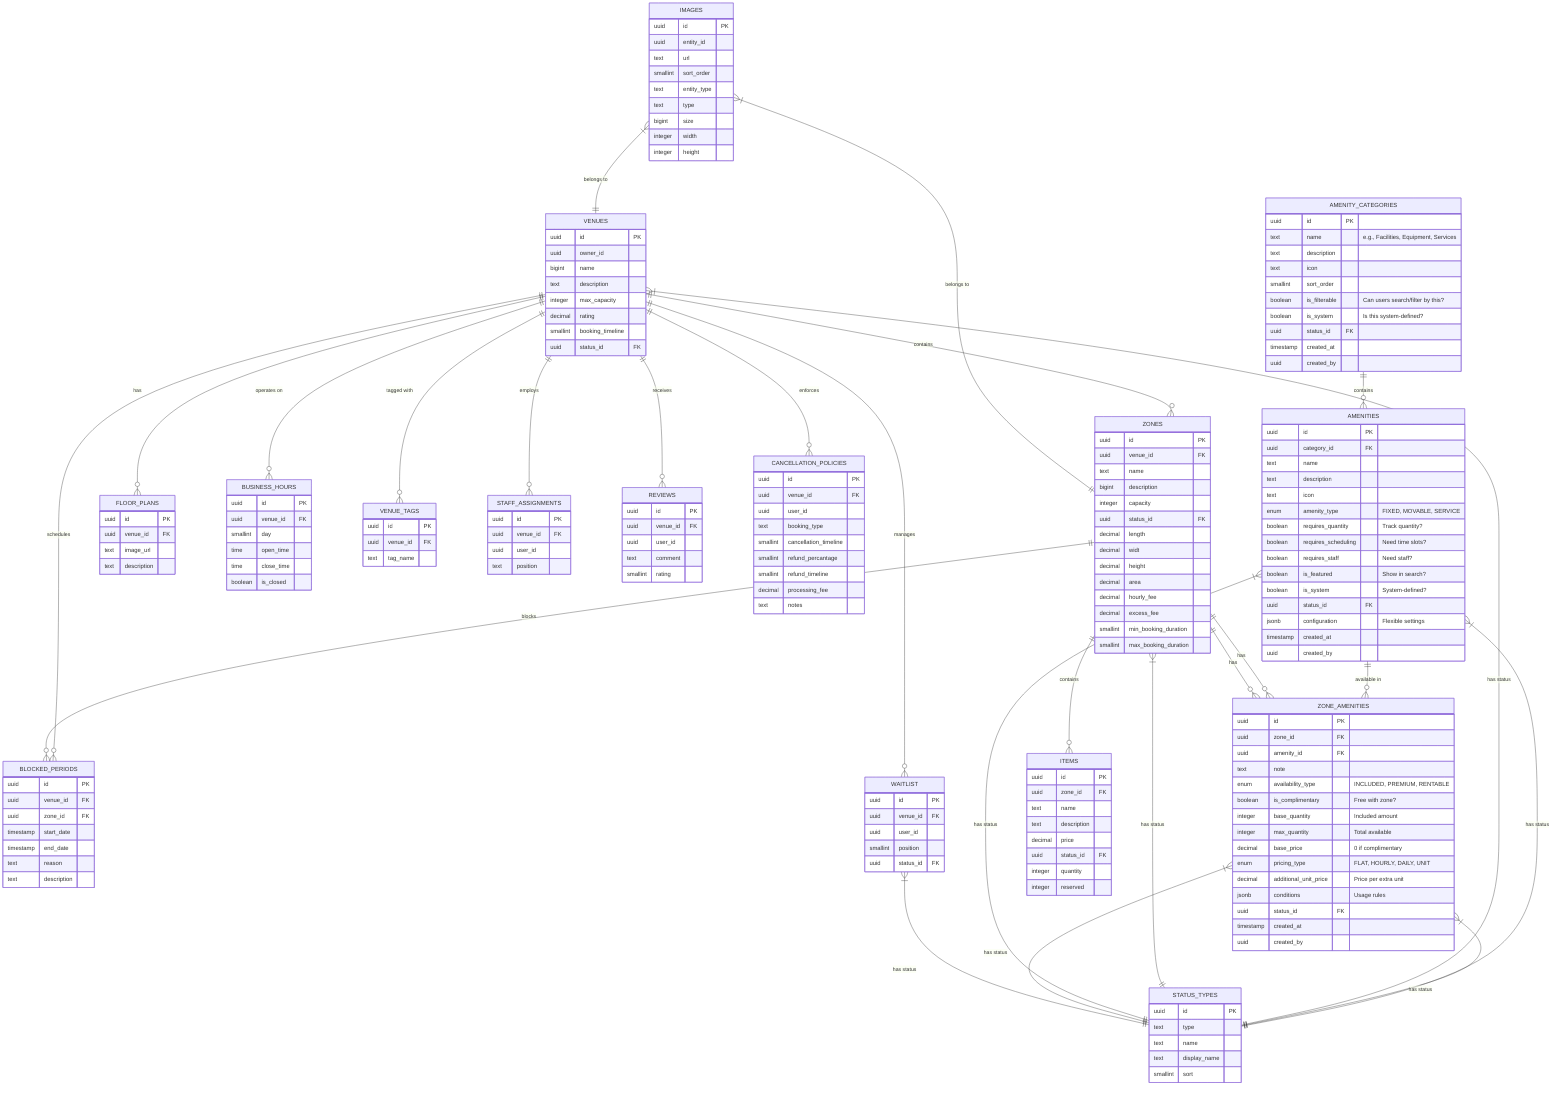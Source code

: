 erDiagram
%% Core Venue Relationships
    VENUES ||--o{ ZONES: contains
    VENUES ||--o{ FLOOR_PLANS: has
    VENUES ||--o{ BUSINESS_HOURS: "operates on"
    VENUES ||--o{ VENUE_TAGS: "tagged with"
    VENUES ||--o{ STAFF_ASSIGNMENTS: employs
    VENUES ||--o{ BLOCKED_PERIODS: schedules
    VENUES ||--o{ WAITLIST: manages
%% Reviews and Policies
    VENUES ||--o{ REVIEWS: receives
    VENUES ||--o{ CANCELLATION_POLICIES: enforces
%% Amenity Management
    AMENITY_CATEGORIES ||--o{ AMENITIES: contains
    AMENITIES ||--o{ ZONE_AMENITIES: "available in"
    ZONES ||--o{ ZONE_AMENITIES: has
    AMENITIES }|--|| STATUS_TYPES: "has status"
    ZONE_AMENITIES }|--|| STATUS_TYPES: "has status"
%% Zone Management
    ZONES ||--o{ ITEMS: contains
    ZONES ||--o{ ZONE_AMENITIES: has
    ZONES ||--o{ BLOCKED_PERIODS: blocks
%% Status Management
    VENUES }|--|| STATUS_TYPES: "has status"
    ZONES }|--|| STATUS_TYPES: "has status"
    AMENITIES }|--|| STATUS_TYPES: "has status"
    ZONE_AMENITIES }|--|| STATUS_TYPES: "has status"
    WAITLIST }|--|| STATUS_TYPES: "has status"
%% Image Management (Polymorphic)
    IMAGES }|--|| VENUES: "belongs to"
    IMAGES }|--|| ZONES: "belongs to"

    VENUES {
        uuid id PK
        uuid owner_id
        bigint name
        text description
        integer max_capacity
        decimal rating
        smallint booking_timeline
        uuid status_id FK
    }

    ZONES {
        uuid id PK
        uuid venue_id FK
        text name
        bigint description
        integer capacity
        uuid status_id FK
        decimal length
        decimal widt
        decimal height
        decimal area
        decimal hourly_fee
        decimal excess_fee
        smallint min_booking_duration
        smallint max_booking_duration
    }

    ITEMS {
        uuid id PK
        uuid zone_id FK
        text name
        text description
        decimal price
        uuid status_id FK
        integer quantity
        integer reserved
    }

    AMENITY_CATEGORIES {
        uuid id PK
        text name "e.g., Facilities, Equipment, Services"
        text description
        text icon
        smallint sort_order
        boolean is_filterable "Can users search/filter by this?"
        boolean is_system "Is this system-defined?"
        uuid status_id FK
        timestamp created_at
        uuid created_by
    }

    AMENITIES {
        uuid id PK
        uuid category_id FK
        text name
        text description
        text icon
        enum amenity_type "FIXED, MOVABLE, SERVICE"
        boolean requires_quantity "Track quantity?"
        boolean requires_scheduling "Need time slots?"
        boolean requires_staff "Need staff?"
        boolean is_featured "Show in search?"
        boolean is_system "System-defined?"
        uuid status_id FK
        jsonb configuration "Flexible settings"
        timestamp created_at
        uuid created_by
    }

    ZONE_AMENITIES {
        uuid id PK
        uuid zone_id FK
        uuid amenity_id FK
        text note
        enum availability_type "INCLUDED, PREMIUM, RENTABLE"
        boolean is_complimentary "Free with zone?"
        integer base_quantity "Included amount"
        integer max_quantity "Total available"
        decimal base_price "0 if complimentary"
        enum pricing_type "FLAT, HOURLY, DAILY, UNIT"
        decimal additional_unit_price "Price per extra unit"
        jsonb conditions "Usage rules"
        uuid status_id FK
        timestamp created_at
        uuid created_by
    }

    BUSINESS_HOURS {
        uuid id PK
        uuid venue_id FK
        smallint day
        time open_time
        time close_time
        boolean is_closed
    }

    BLOCKED_PERIODS {
        uuid id PK
        uuid venue_id FK
        uuid zone_id FK
        timestamp start_date
        timestamp end_date
        text reason
        text description
    }

    WAITLIST {
        uuid id PK
        uuid venue_id FK
        uuid user_id
        smallint position
        uuid status_id FK
    }

    REVIEWS {
        uuid id PK
        uuid venue_id FK
        uuid user_id
        text comment
        smallint rating
    }

    STATUS_TYPES {
        uuid id PK
        text type
        text name
        text display_name
        smallint sort
    }

    IMAGES {
        uuid id PK
        uuid entity_id
        text url
        smallint sort_order
        text entity_type
        text type
        bigint size
        integer width
        integer height
    }

    STAFF_ASSIGNMENTS {
        uuid id PK
        uuid venue_id FK
        uuid user_id
        text position
    }

    VENUE_TAGS {
        uuid id PK
        uuid venue_id FK
        text tag_name
    }

    CANCELLATION_POLICIES {
        uuid id PK
        uuid venue_id FK
        uuid user_id
        text booking_type
        smallint cancellation_timeline
        smallint refund_percantage
        smallint refund_timeline
        decimal processing_fee
        text notes
    }

    FLOOR_PLANS {
        uuid id PK
        uuid venue_id FK
        text image_url
        text description
    }